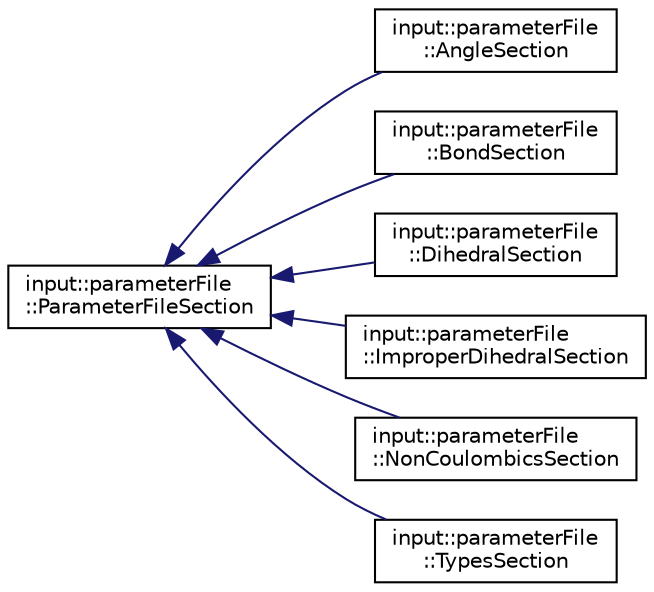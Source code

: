digraph "Graphical Class Hierarchy"
{
 // LATEX_PDF_SIZE
  edge [fontname="Helvetica",fontsize="10",labelfontname="Helvetica",labelfontsize="10"];
  node [fontname="Helvetica",fontsize="10",shape=record];
  rankdir="LR";
  Node0 [label="input::parameterFile\l::ParameterFileSection",height=0.2,width=0.4,color="black", fillcolor="white", style="filled",URL="$classinput_1_1parameterFile_1_1ParameterFileSection.html",tooltip="base class for reading parameter file sections"];
  Node0 -> Node1 [dir="back",color="midnightblue",fontsize="10",style="solid",fontname="Helvetica"];
  Node1 [label="input::parameterFile\l::AngleSection",height=0.2,width=0.4,color="black", fillcolor="white", style="filled",URL="$classinput_1_1parameterFile_1_1AngleSection.html",tooltip="reads angle section of parameter file"];
  Node0 -> Node2 [dir="back",color="midnightblue",fontsize="10",style="solid",fontname="Helvetica"];
  Node2 [label="input::parameterFile\l::BondSection",height=0.2,width=0.4,color="black", fillcolor="white", style="filled",URL="$classinput_1_1parameterFile_1_1BondSection.html",tooltip="reads bond section of parameter file"];
  Node0 -> Node3 [dir="back",color="midnightblue",fontsize="10",style="solid",fontname="Helvetica"];
  Node3 [label="input::parameterFile\l::DihedralSection",height=0.2,width=0.4,color="black", fillcolor="white", style="filled",URL="$classinput_1_1parameterFile_1_1DihedralSection.html",tooltip="reads dihedral section of parameter file"];
  Node0 -> Node4 [dir="back",color="midnightblue",fontsize="10",style="solid",fontname="Helvetica"];
  Node4 [label="input::parameterFile\l::ImproperDihedralSection",height=0.2,width=0.4,color="black", fillcolor="white", style="filled",URL="$classinput_1_1parameterFile_1_1ImproperDihedralSection.html",tooltip="reads improper dihedral section of parameter file"];
  Node0 -> Node5 [dir="back",color="midnightblue",fontsize="10",style="solid",fontname="Helvetica"];
  Node5 [label="input::parameterFile\l::NonCoulombicsSection",height=0.2,width=0.4,color="black", fillcolor="white", style="filled",URL="$classinput_1_1parameterFile_1_1NonCoulombicsSection.html",tooltip="reads non-coulombics section of parameter file"];
  Node0 -> Node6 [dir="back",color="midnightblue",fontsize="10",style="solid",fontname="Helvetica"];
  Node6 [label="input::parameterFile\l::TypesSection",height=0.2,width=0.4,color="black", fillcolor="white", style="filled",URL="$classinput_1_1parameterFile_1_1TypesSection.html",tooltip="reads types line section of parameter file"];
}
